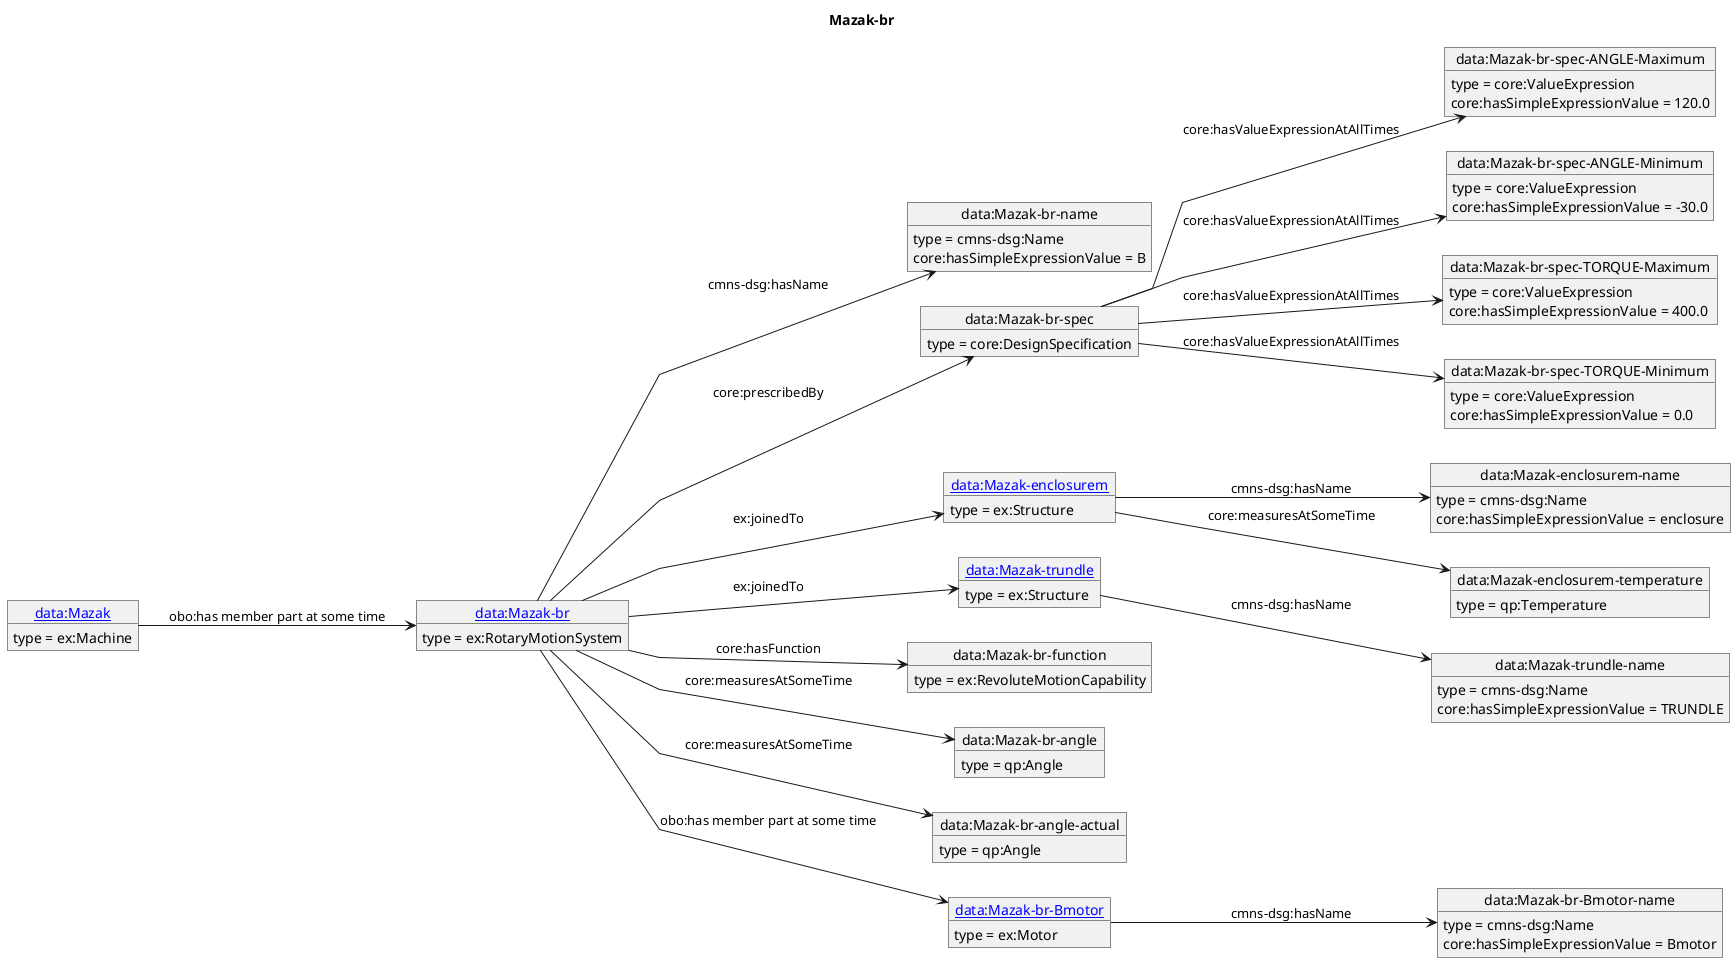 @startuml
skinparam linetype polyline
left to right direction
title Mazak-br
object "[[./Mazak-br.html data:Mazak-br]]" as o1 {
 type = ex:RotaryMotionSystem
 }
object "data:Mazak-br-name" as o2 {
 type = cmns-dsg:Name
 }
object "data:Mazak-br-spec" as o3 {
 type = core:DesignSpecification
 }
object "data:Mazak-br-spec-ANGLE-Maximum" as o4 {
 type = core:ValueExpression
 }
object "data:Mazak-br-spec-ANGLE-Minimum" as o5 {
 type = core:ValueExpression
 }
object "data:Mazak-br-spec-TORQUE-Maximum" as o6 {
 type = core:ValueExpression
 }
object "data:Mazak-br-spec-TORQUE-Minimum" as o7 {
 type = core:ValueExpression
 }
object "[[./Mazak-enclosurem.html data:Mazak-enclosurem]]" as o8 {
 type = ex:Structure
 }
object "data:Mazak-enclosurem-name" as o9 {
 type = cmns-dsg:Name
 }
object "data:Mazak-enclosurem-temperature" as o10 {
 type = qp:Temperature
 }
object "[[./Mazak-trundle.html data:Mazak-trundle]]" as o11 {
 type = ex:Structure
 }
object "data:Mazak-trundle-name" as o12 {
 type = cmns-dsg:Name
 }
object "data:Mazak-br-function" as o13 {
 type = ex:RevoluteMotionCapability
 }
object "data:Mazak-br-angle" as o14 {
 type = qp:Angle
 }
object "data:Mazak-br-angle-actual" as o15 {
 type = qp:Angle
 }
object "[[./Mazak-br-Bmotor.html data:Mazak-br-Bmotor]]" as o16 {
 type = ex:Motor
 }
object "data:Mazak-br-Bmotor-name" as o17 {
 type = cmns-dsg:Name
 }
object "[[./Mazak.html data:Mazak]]" as o18 {
 type = ex:Machine
 }
o1 --> o2 : cmns-dsg:hasName
o2 : core:hasSimpleExpressionValue = B
o1 --> o3 : core:prescribedBy
o3 --> o4 : core:hasValueExpressionAtAllTimes
o4 : core:hasSimpleExpressionValue = 120.0
o3 --> o5 : core:hasValueExpressionAtAllTimes
o5 : core:hasSimpleExpressionValue = -30.0
o3 --> o6 : core:hasValueExpressionAtAllTimes
o6 : core:hasSimpleExpressionValue = 400.0
o3 --> o7 : core:hasValueExpressionAtAllTimes
o7 : core:hasSimpleExpressionValue = 0.0
o1 --> o8 : ex:joinedTo
o8 --> o9 : cmns-dsg:hasName
o9 : core:hasSimpleExpressionValue = enclosure
o8 --> o10 : core:measuresAtSomeTime
o1 --> o11 : ex:joinedTo
o11 --> o12 : cmns-dsg:hasName
o12 : core:hasSimpleExpressionValue = TRUNDLE
o1 --> o13 : core:hasFunction
o1 --> o14 : core:measuresAtSomeTime
o1 --> o15 : core:measuresAtSomeTime
o1 --> o16 : obo:has member part at some time
o16 --> o17 : cmns-dsg:hasName
o17 : core:hasSimpleExpressionValue = Bmotor
o18 --> o1 : obo:has member part at some time
@enduml
